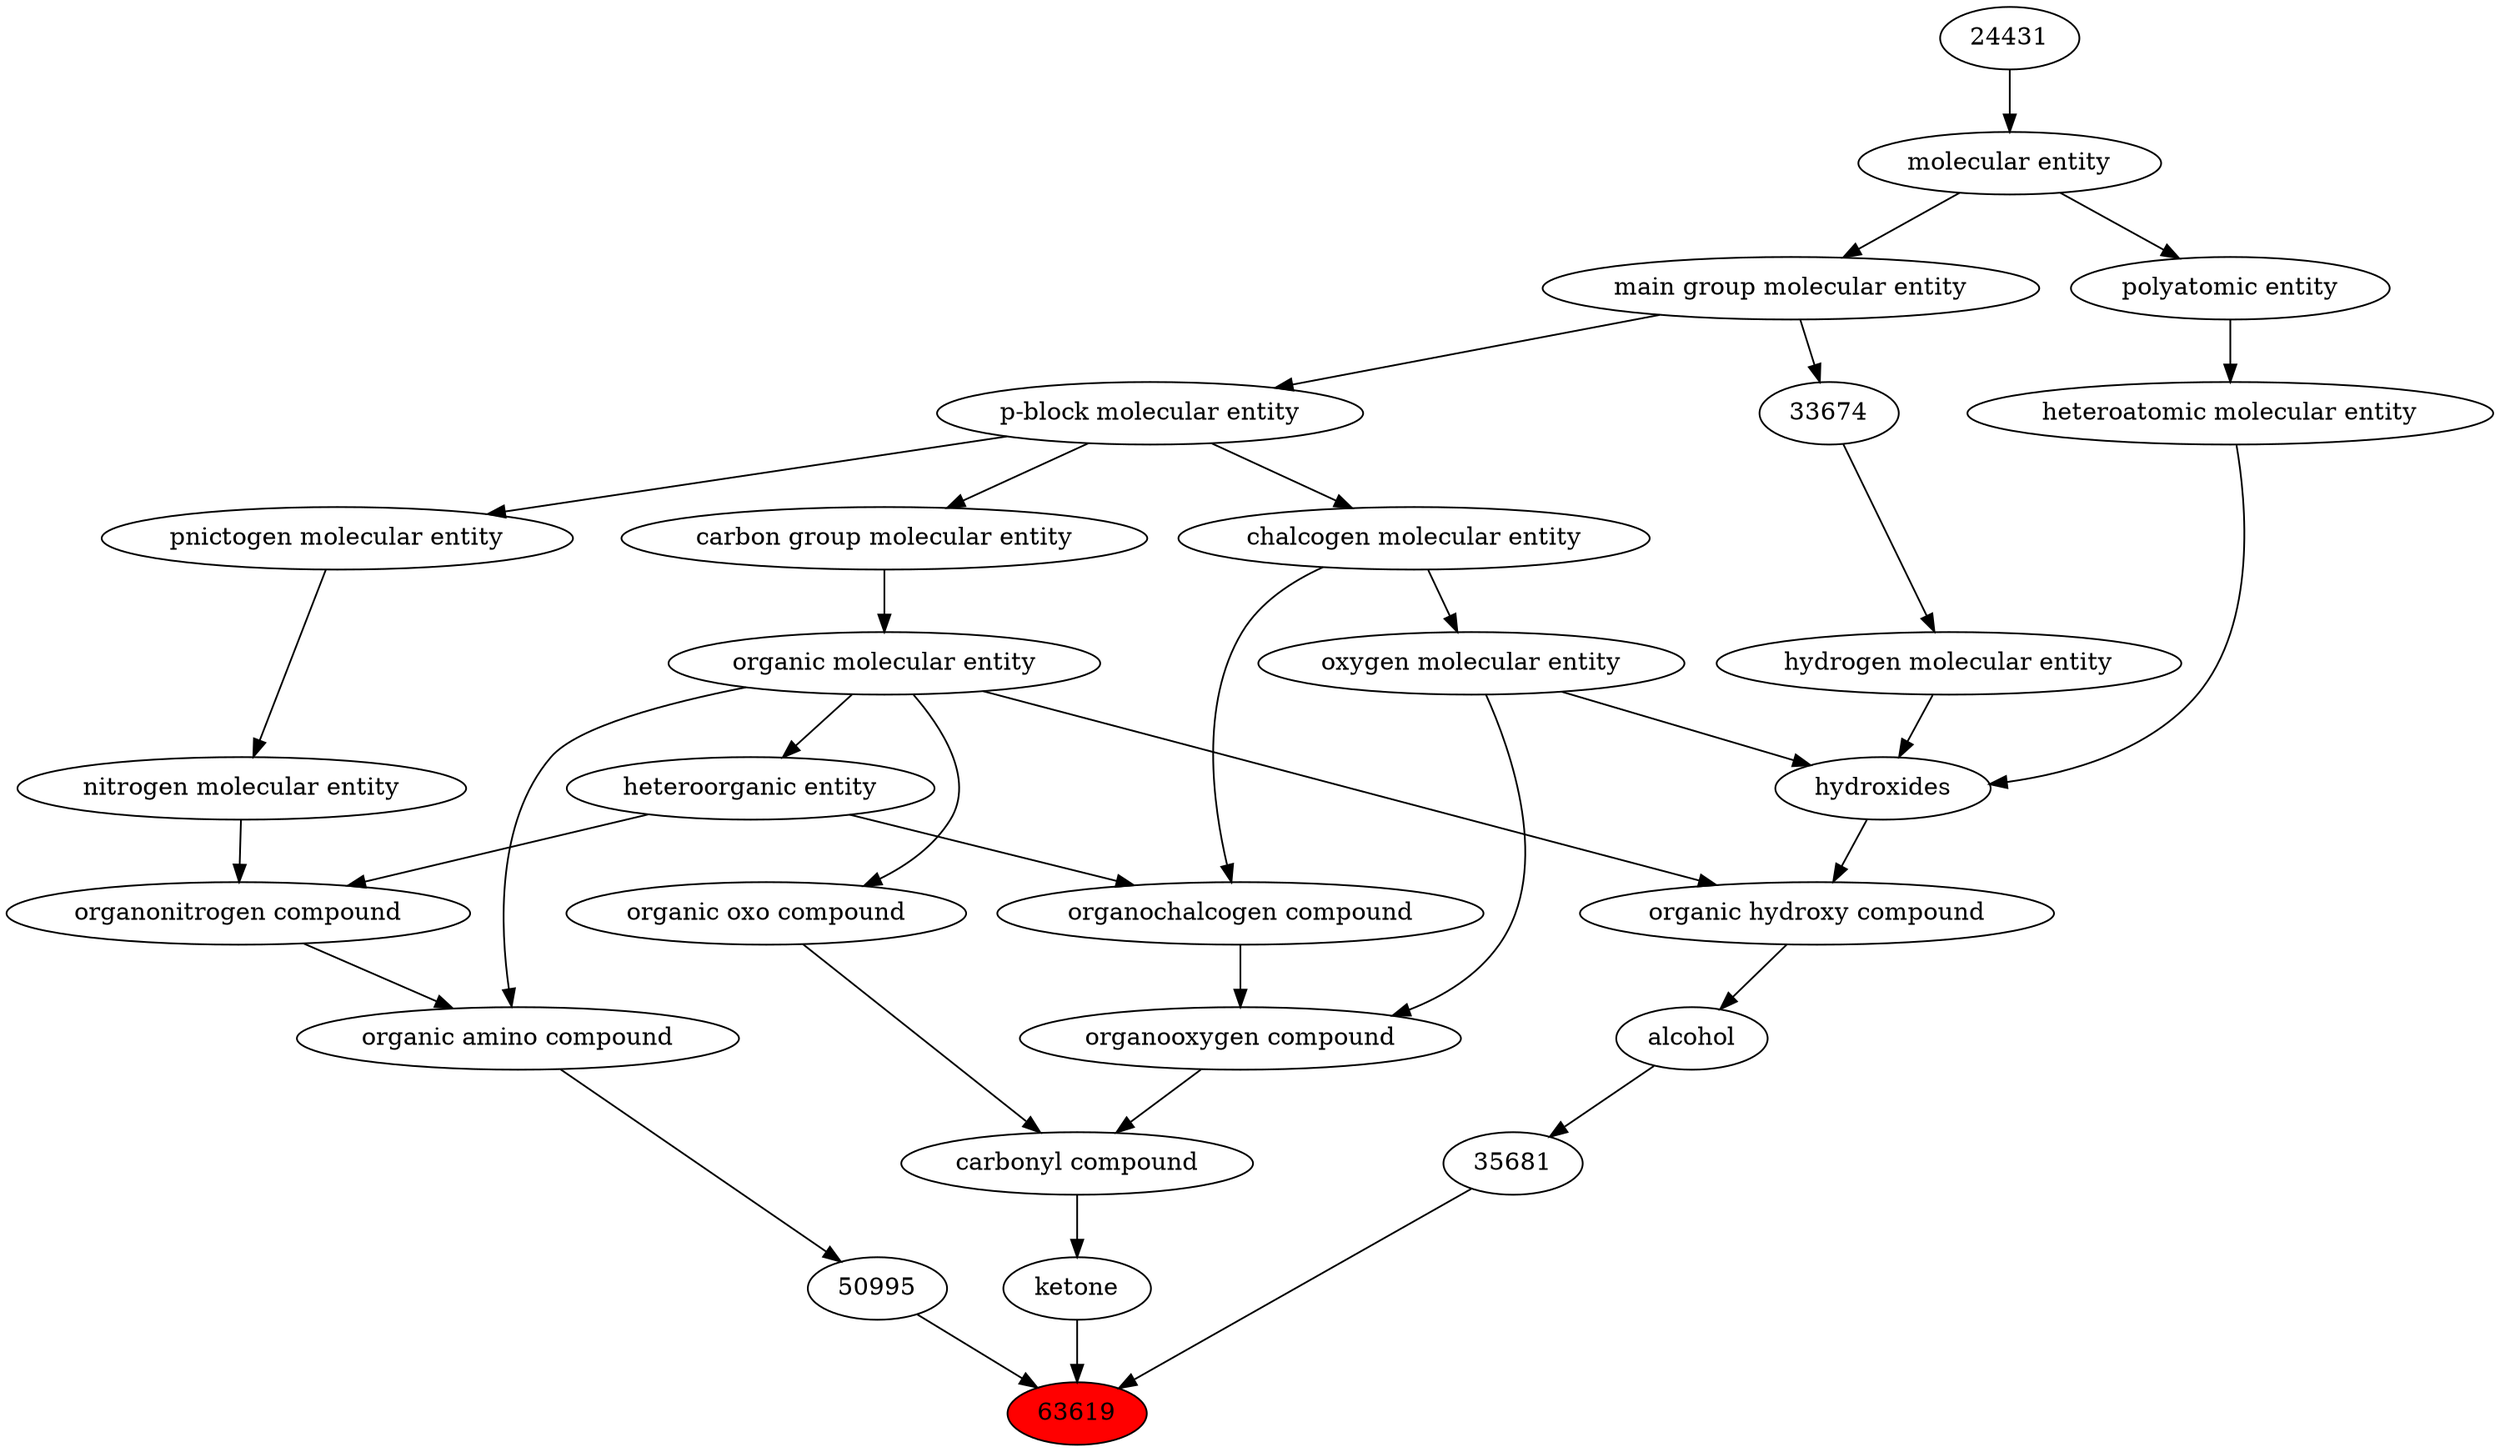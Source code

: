 digraph tree{ 
63619 [label="63619" fillcolor=red style=filled]
17087 -> 63619
50995 -> 63619
35681 -> 63619
17087 [label="ketone"]
36586 -> 17087
50995 [label="50995"]
50047 -> 50995
35681 [label="35681"]
30879 -> 35681
36586 [label="carbonyl compound"]
36587 -> 36586
36963 -> 36586
50047 [label="organic amino compound"]
50860 -> 50047
35352 -> 50047
30879 [label="alcohol"]
33822 -> 30879
36587 [label="organic oxo compound"]
50860 -> 36587
36963 [label="organooxygen compound"]
36962 -> 36963
25806 -> 36963
50860 [label="organic molecular entity"]
33582 -> 50860
35352 [label="organonitrogen compound"]
51143 -> 35352
33285 -> 35352
33822 [label="organic hydroxy compound"]
24651 -> 33822
50860 -> 33822
36962 [label="organochalcogen compound"]
33285 -> 36962
33304 -> 36962
25806 [label="oxygen molecular entity"]
33304 -> 25806
33582 [label="carbon group molecular entity"]
33675 -> 33582
51143 [label="nitrogen molecular entity"]
33302 -> 51143
33285 [label="heteroorganic entity"]
50860 -> 33285
24651 [label="hydroxides"]
25806 -> 24651
33608 -> 24651
37577 -> 24651
33304 [label="chalcogen molecular entity"]
33675 -> 33304
33675 [label="p-block molecular entity"]
33579 -> 33675
33302 [label="pnictogen molecular entity"]
33675 -> 33302
33608 [label="hydrogen molecular entity"]
33674 -> 33608
37577 [label="heteroatomic molecular entity"]
36357 -> 37577
33579 [label="main group molecular entity"]
23367 -> 33579
33674 [label="33674"]
33579 -> 33674
36357 [label="polyatomic entity"]
23367 -> 36357
23367 [label="molecular entity"]
24431 -> 23367
24431 [label="24431"]
}